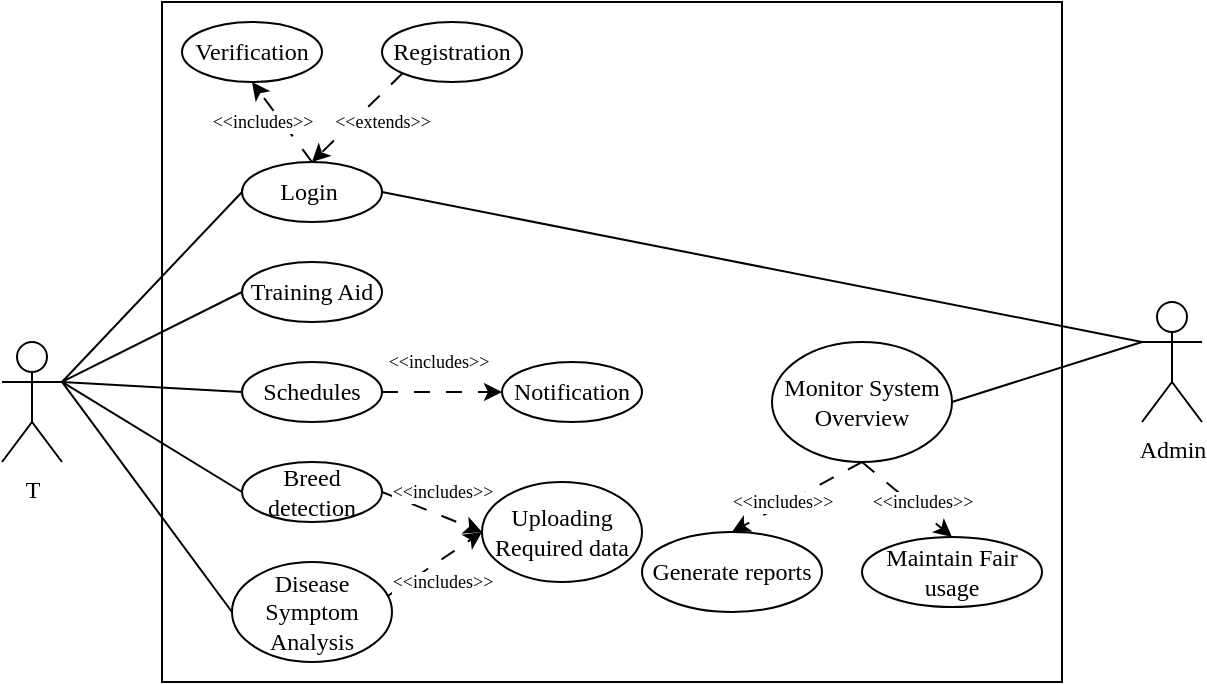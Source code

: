 <mxfile>
    <diagram name="Page-1" id="iORbgnvBgippz8paIsoZ">
        <mxGraphModel dx="270" dy="234" grid="1" gridSize="10" guides="1" tooltips="1" connect="1" arrows="1" fold="1" page="1" pageScale="1" pageWidth="850" pageHeight="1100" math="0" shadow="0">
            <root>
                <mxCell id="0"/>
                <mxCell id="1" parent="0"/>
                <mxCell id="Ac4uGBZOYyDW821UgbGF-1" value="&lt;font&gt;T&lt;/font&gt;" style="shape=umlActor;verticalLabelPosition=bottom;verticalAlign=top;html=1;outlineConnect=0;fontFamily=Times New Roman;" parent="1" vertex="1">
                    <mxGeometry x="40" y="350" width="30" height="60" as="geometry"/>
                </mxCell>
                <mxCell id="Ac4uGBZOYyDW821UgbGF-2" value="&lt;font&gt;Login&amp;nbsp;&lt;/font&gt;" style="ellipse;whiteSpace=wrap;html=1;fontFamily=Times New Roman;" parent="1" vertex="1">
                    <mxGeometry x="160" y="260" width="70" height="30" as="geometry"/>
                </mxCell>
                <mxCell id="Ac4uGBZOYyDW821UgbGF-4" value="&lt;font&gt;Verification&lt;/font&gt;" style="ellipse;whiteSpace=wrap;html=1;fontFamily=Times New Roman;" parent="1" vertex="1">
                    <mxGeometry x="130" y="190" width="70" height="30" as="geometry"/>
                </mxCell>
                <mxCell id="Ac4uGBZOYyDW821UgbGF-5" value="&lt;font&gt;Registration&lt;/font&gt;" style="ellipse;whiteSpace=wrap;html=1;fontFamily=Times New Roman;" parent="1" vertex="1">
                    <mxGeometry x="230" y="190" width="70" height="30" as="geometry"/>
                </mxCell>
                <mxCell id="Ac4uGBZOYyDW821UgbGF-9" value="" style="endArrow=none;html=1;rounded=0;exitX=1;exitY=0.333;exitDx=0;exitDy=0;exitPerimeter=0;entryX=0;entryY=0.5;entryDx=0;entryDy=0;fontFamily=Times New Roman;" parent="1" source="Ac4uGBZOYyDW821UgbGF-1" target="Ac4uGBZOYyDW821UgbGF-2" edge="1">
                    <mxGeometry width="50" height="50" relative="1" as="geometry">
                        <mxPoint x="240" y="420" as="sourcePoint"/>
                        <mxPoint x="290" y="370" as="targetPoint"/>
                    </mxGeometry>
                </mxCell>
                <mxCell id="Ac4uGBZOYyDW821UgbGF-10" value="&lt;font&gt;Training Aid&lt;/font&gt;" style="ellipse;whiteSpace=wrap;html=1;fontFamily=Times New Roman;" parent="1" vertex="1">
                    <mxGeometry x="160" y="310" width="70" height="30" as="geometry"/>
                </mxCell>
                <mxCell id="Ac4uGBZOYyDW821UgbGF-11" value="&lt;font&gt;Schedules&lt;br&gt;&lt;/font&gt;" style="ellipse;whiteSpace=wrap;html=1;fontFamily=Times New Roman;" parent="1" vertex="1">
                    <mxGeometry x="160" y="360" width="70" height="30" as="geometry"/>
                </mxCell>
                <mxCell id="Ac4uGBZOYyDW821UgbGF-12" value="&lt;font&gt;Breed detection&lt;br&gt;&lt;/font&gt;" style="ellipse;whiteSpace=wrap;html=1;fontFamily=Times New Roman;" parent="1" vertex="1">
                    <mxGeometry x="160" y="410" width="70" height="30" as="geometry"/>
                </mxCell>
                <mxCell id="Ac4uGBZOYyDW821UgbGF-13" value="&lt;font&gt;Disease Symptom Analysis&lt;br&gt;&lt;/font&gt;" style="ellipse;whiteSpace=wrap;html=1;fontFamily=Times New Roman;" parent="1" vertex="1">
                    <mxGeometry x="155" y="460" width="80" height="50" as="geometry"/>
                </mxCell>
                <mxCell id="Ac4uGBZOYyDW821UgbGF-14" value="" style="endArrow=none;html=1;rounded=0;exitX=1;exitY=0.333;exitDx=0;exitDy=0;exitPerimeter=0;entryX=0;entryY=0.5;entryDx=0;entryDy=0;fontFamily=Times New Roman;" parent="1" source="Ac4uGBZOYyDW821UgbGF-1" target="Ac4uGBZOYyDW821UgbGF-10" edge="1">
                    <mxGeometry width="50" height="50" relative="1" as="geometry">
                        <mxPoint x="80" y="380" as="sourcePoint"/>
                        <mxPoint x="150" y="285" as="targetPoint"/>
                    </mxGeometry>
                </mxCell>
                <mxCell id="Ac4uGBZOYyDW821UgbGF-15" value="" style="endArrow=none;html=1;rounded=0;exitX=1;exitY=0.333;exitDx=0;exitDy=0;exitPerimeter=0;entryX=0;entryY=0.5;entryDx=0;entryDy=0;fontFamily=Times New Roman;" parent="1" source="Ac4uGBZOYyDW821UgbGF-1" target="Ac4uGBZOYyDW821UgbGF-11" edge="1">
                    <mxGeometry width="50" height="50" relative="1" as="geometry">
                        <mxPoint x="90" y="390" as="sourcePoint"/>
                        <mxPoint x="160" y="295" as="targetPoint"/>
                    </mxGeometry>
                </mxCell>
                <mxCell id="Ac4uGBZOYyDW821UgbGF-16" value="" style="endArrow=none;html=1;rounded=0;exitX=1;exitY=0.333;exitDx=0;exitDy=0;exitPerimeter=0;entryX=0;entryY=0.5;entryDx=0;entryDy=0;fontFamily=Times New Roman;" parent="1" source="Ac4uGBZOYyDW821UgbGF-1" target="Ac4uGBZOYyDW821UgbGF-12" edge="1">
                    <mxGeometry width="50" height="50" relative="1" as="geometry">
                        <mxPoint x="80" y="380" as="sourcePoint"/>
                        <mxPoint x="150" y="385" as="targetPoint"/>
                    </mxGeometry>
                </mxCell>
                <mxCell id="Ac4uGBZOYyDW821UgbGF-17" value="" style="endArrow=none;html=1;rounded=0;exitX=1;exitY=0.333;exitDx=0;exitDy=0;exitPerimeter=0;entryX=0;entryY=0.5;entryDx=0;entryDy=0;fontFamily=Times New Roman;" parent="1" source="Ac4uGBZOYyDW821UgbGF-1" target="Ac4uGBZOYyDW821UgbGF-13" edge="1">
                    <mxGeometry width="50" height="50" relative="1" as="geometry">
                        <mxPoint x="80" y="380" as="sourcePoint"/>
                        <mxPoint x="150" y="435" as="targetPoint"/>
                    </mxGeometry>
                </mxCell>
                <mxCell id="Ac4uGBZOYyDW821UgbGF-19" value="&lt;font&gt;Uploading Required data&lt;br&gt;&lt;/font&gt;" style="ellipse;whiteSpace=wrap;html=1;fontFamily=Times New Roman;" parent="1" vertex="1">
                    <mxGeometry x="280" y="420" width="80" height="50" as="geometry"/>
                </mxCell>
                <mxCell id="Ac4uGBZOYyDW821UgbGF-21" value="&lt;font&gt;Notification&lt;br&gt;&lt;/font&gt;" style="ellipse;whiteSpace=wrap;html=1;fontFamily=Times New Roman;" parent="1" vertex="1">
                    <mxGeometry x="290" y="360" width="70" height="30" as="geometry"/>
                </mxCell>
                <mxCell id="Ac4uGBZOYyDW821UgbGF-23" value="&lt;font&gt;Admin&lt;/font&gt;" style="shape=umlActor;verticalLabelPosition=bottom;verticalAlign=top;html=1;outlineConnect=0;fontFamily=Times New Roman;" parent="1" vertex="1">
                    <mxGeometry x="610" y="330" width="30" height="60" as="geometry"/>
                </mxCell>
                <mxCell id="Ac4uGBZOYyDW821UgbGF-24" value="&lt;font&gt;Monitor System Overview&lt;/font&gt;" style="ellipse;whiteSpace=wrap;html=1;fontFamily=Times New Roman;" parent="1" vertex="1">
                    <mxGeometry x="425" y="350" width="90" height="60" as="geometry"/>
                </mxCell>
                <mxCell id="Ac4uGBZOYyDW821UgbGF-25" value="" style="endArrow=none;html=1;rounded=0;entryX=1;entryY=0.5;entryDx=0;entryDy=0;exitX=0;exitY=0.333;exitDx=0;exitDy=0;exitPerimeter=0;fontFamily=Times New Roman;" parent="1" source="Ac4uGBZOYyDW821UgbGF-23" target="Ac4uGBZOYyDW821UgbGF-2" edge="1">
                    <mxGeometry width="50" height="50" relative="1" as="geometry">
                        <mxPoint x="370" y="440" as="sourcePoint"/>
                        <mxPoint x="420" y="390" as="targetPoint"/>
                    </mxGeometry>
                </mxCell>
                <mxCell id="Ac4uGBZOYyDW821UgbGF-29" value="" style="endArrow=none;html=1;rounded=0;entryX=0;entryY=0.333;entryDx=0;entryDy=0;entryPerimeter=0;exitX=1;exitY=0.5;exitDx=0;exitDy=0;fontFamily=Times New Roman;" parent="1" source="Ac4uGBZOYyDW821UgbGF-24" target="Ac4uGBZOYyDW821UgbGF-23" edge="1">
                    <mxGeometry width="50" height="50" relative="1" as="geometry">
                        <mxPoint x="370" y="500" as="sourcePoint"/>
                        <mxPoint x="420" y="450" as="targetPoint"/>
                    </mxGeometry>
                </mxCell>
                <mxCell id="Ac4uGBZOYyDW821UgbGF-30" value="&lt;font&gt;Generate reports&lt;/font&gt;" style="ellipse;whiteSpace=wrap;html=1;fontFamily=Times New Roman;" parent="1" vertex="1">
                    <mxGeometry x="360" y="445" width="90" height="40" as="geometry"/>
                </mxCell>
                <mxCell id="Ac4uGBZOYyDW821UgbGF-31" value="&lt;font&gt;Maintain Fair usage&lt;/font&gt;" style="ellipse;whiteSpace=wrap;html=1;fontFamily=Times New Roman;" parent="1" vertex="1">
                    <mxGeometry x="470" y="447.5" width="90" height="35" as="geometry"/>
                </mxCell>
                <mxCell id="2" value="&lt;font style=&quot;font-size: 9px;&quot;&gt;&amp;lt;&amp;lt;includes&amp;gt;&amp;gt;&lt;/font&gt;" style="endArrow=classic;html=1;entryX=0.5;entryY=1;entryDx=0;entryDy=0;exitX=0.5;exitY=0;exitDx=0;exitDy=0;dashed=1;dashPattern=8 8;fontFamily=Times New Roman;fontSize=9;" edge="1" parent="1" source="Ac4uGBZOYyDW821UgbGF-2" target="Ac4uGBZOYyDW821UgbGF-4">
                    <mxGeometry x="0.24" y="8" width="50" height="50" relative="1" as="geometry">
                        <mxPoint x="180" y="280" as="sourcePoint"/>
                        <mxPoint x="230" y="230" as="targetPoint"/>
                        <mxPoint as="offset"/>
                    </mxGeometry>
                </mxCell>
                <mxCell id="3" value="&amp;lt;&amp;lt;extends&amp;gt;&amp;gt;" style="endArrow=classic;html=1;dashed=1;dashPattern=8 8;fontFamily=Times New Roman;entryX=0.5;entryY=0;entryDx=0;entryDy=0;exitX=0;exitY=1;exitDx=0;exitDy=0;fontSize=9;" edge="1" parent="1" source="Ac4uGBZOYyDW821UgbGF-5" target="Ac4uGBZOYyDW821UgbGF-2">
                    <mxGeometry x="-0.231" y="10" width="50" height="50" relative="1" as="geometry">
                        <mxPoint x="210" y="280" as="sourcePoint"/>
                        <mxPoint x="300" y="170" as="targetPoint"/>
                        <mxPoint as="offset"/>
                    </mxGeometry>
                </mxCell>
                <mxCell id="5" value="&lt;font style=&quot;font-size: 9px;&quot;&gt;&amp;lt;&amp;lt;includes&amp;gt;&amp;gt;&lt;/font&gt;" style="endArrow=classic;html=1;entryX=0;entryY=0.5;entryDx=0;entryDy=0;exitX=1;exitY=0.5;exitDx=0;exitDy=0;dashed=1;dashPattern=8 8;fontFamily=Times New Roman;fontSize=9;" edge="1" parent="1" source="Ac4uGBZOYyDW821UgbGF-11" target="Ac4uGBZOYyDW821UgbGF-21">
                    <mxGeometry x="-0.091" y="15" width="50" height="50" relative="1" as="geometry">
                        <mxPoint x="325.013" y="439.998" as="sourcePoint"/>
                        <mxPoint x="274.98" y="395.51" as="targetPoint"/>
                        <mxPoint as="offset"/>
                    </mxGeometry>
                </mxCell>
                <mxCell id="8" value="&lt;font style=&quot;font-size: 9px;&quot;&gt;&amp;lt;&amp;lt;includes&amp;gt;&amp;gt;&lt;/font&gt;" style="endArrow=classic;html=1;entryX=0;entryY=0.5;entryDx=0;entryDy=0;exitX=0.978;exitY=0.335;exitDx=0;exitDy=0;dashed=1;dashPattern=8 8;exitPerimeter=0;fontFamily=Times New Roman;fontSize=9;" edge="1" parent="1" source="Ac4uGBZOYyDW821UgbGF-13" target="Ac4uGBZOYyDW821UgbGF-19">
                    <mxGeometry x="-0.082" y="-9" width="50" height="50" relative="1" as="geometry">
                        <mxPoint x="270.033" y="604.488" as="sourcePoint"/>
                        <mxPoint x="220" y="560" as="targetPoint"/>
                        <mxPoint as="offset"/>
                    </mxGeometry>
                </mxCell>
                <mxCell id="9" value="&lt;font style=&quot;font-size: 9px;&quot;&gt;&amp;lt;&amp;lt;includes&amp;gt;&amp;gt;&lt;/font&gt;" style="endArrow=classic;html=1;entryX=0;entryY=0.5;entryDx=0;entryDy=0;exitX=1;exitY=0.5;exitDx=0;exitDy=0;dashed=1;dashPattern=8 8;fontFamily=Times New Roman;fontSize=9;" edge="1" parent="1" source="Ac4uGBZOYyDW821UgbGF-12" target="Ac4uGBZOYyDW821UgbGF-19">
                    <mxGeometry x="0.035" y="11" width="50" height="50" relative="1" as="geometry">
                        <mxPoint x="280.033" y="614.488" as="sourcePoint"/>
                        <mxPoint x="230" y="570" as="targetPoint"/>
                        <mxPoint as="offset"/>
                    </mxGeometry>
                </mxCell>
                <mxCell id="12" value="&lt;font style=&quot;font-size: 9px;&quot;&gt;&amp;lt;&amp;lt;includes&amp;gt;&amp;gt;&lt;/font&gt;" style="endArrow=classic;html=1;entryX=0.5;entryY=0;entryDx=0;entryDy=0;exitX=0.5;exitY=1;exitDx=0;exitDy=0;dashed=1;dashPattern=8 8;fontFamily=Times New Roman;fontSize=9;" edge="1" parent="1" source="Ac4uGBZOYyDW821UgbGF-24" target="Ac4uGBZOYyDW821UgbGF-31">
                    <mxGeometry x="0.224" y="4" width="50" height="50" relative="1" as="geometry">
                        <mxPoint x="560.0" y="500" as="sourcePoint"/>
                        <mxPoint x="670.0" y="500" as="targetPoint"/>
                        <mxPoint as="offset"/>
                    </mxGeometry>
                </mxCell>
                <mxCell id="13" value="&lt;font style=&quot;font-size: 9px;&quot;&gt;&amp;lt;&amp;lt;includes&amp;gt;&amp;gt;&lt;/font&gt;" style="endArrow=classic;html=1;entryX=0.5;entryY=0;entryDx=0;entryDy=0;exitX=0.5;exitY=1;exitDx=0;exitDy=0;dashed=1;dashPattern=8 8;fontFamily=Times New Roman;fontSize=9;" edge="1" parent="1" source="Ac4uGBZOYyDW821UgbGF-24" target="Ac4uGBZOYyDW821UgbGF-30">
                    <mxGeometry x="0.211" y="-1" width="50" height="50" relative="1" as="geometry">
                        <mxPoint x="570.0" y="510" as="sourcePoint"/>
                        <mxPoint x="680.0" y="510" as="targetPoint"/>
                        <mxPoint as="offset"/>
                    </mxGeometry>
                </mxCell>
                <mxCell id="14" value="" style="rounded=0;whiteSpace=wrap;html=1;fontFamily=Times New Roman;fillColor=none;" vertex="1" parent="1">
                    <mxGeometry x="120" y="180" width="450" height="340" as="geometry"/>
                </mxCell>
            </root>
        </mxGraphModel>
    </diagram>
</mxfile>